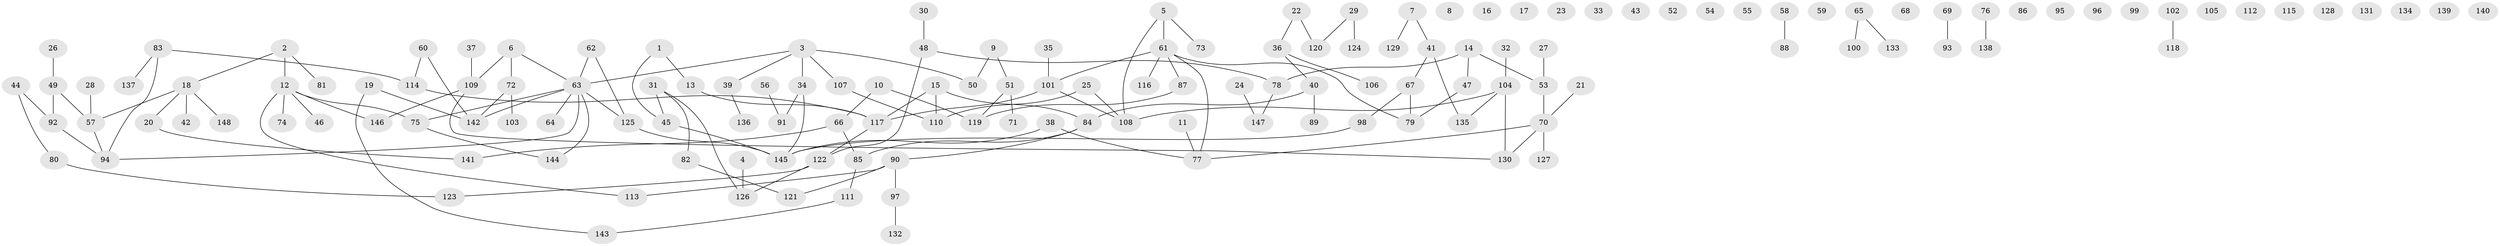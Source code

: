 // coarse degree distribution, {2: 0.11594202898550725, 7: 0.014492753623188406, 5: 0.08695652173913043, 1: 0.14492753623188406, 6: 0.028985507246376812, 3: 0.14492753623188406, 0: 0.4057971014492754, 4: 0.043478260869565216, 9: 0.014492753623188406}
// Generated by graph-tools (version 1.1) at 2025/16/03/04/25 18:16:29]
// undirected, 148 vertices, 146 edges
graph export_dot {
graph [start="1"]
  node [color=gray90,style=filled];
  1;
  2;
  3;
  4;
  5;
  6;
  7;
  8;
  9;
  10;
  11;
  12;
  13;
  14;
  15;
  16;
  17;
  18;
  19;
  20;
  21;
  22;
  23;
  24;
  25;
  26;
  27;
  28;
  29;
  30;
  31;
  32;
  33;
  34;
  35;
  36;
  37;
  38;
  39;
  40;
  41;
  42;
  43;
  44;
  45;
  46;
  47;
  48;
  49;
  50;
  51;
  52;
  53;
  54;
  55;
  56;
  57;
  58;
  59;
  60;
  61;
  62;
  63;
  64;
  65;
  66;
  67;
  68;
  69;
  70;
  71;
  72;
  73;
  74;
  75;
  76;
  77;
  78;
  79;
  80;
  81;
  82;
  83;
  84;
  85;
  86;
  87;
  88;
  89;
  90;
  91;
  92;
  93;
  94;
  95;
  96;
  97;
  98;
  99;
  100;
  101;
  102;
  103;
  104;
  105;
  106;
  107;
  108;
  109;
  110;
  111;
  112;
  113;
  114;
  115;
  116;
  117;
  118;
  119;
  120;
  121;
  122;
  123;
  124;
  125;
  126;
  127;
  128;
  129;
  130;
  131;
  132;
  133;
  134;
  135;
  136;
  137;
  138;
  139;
  140;
  141;
  142;
  143;
  144;
  145;
  146;
  147;
  148;
  1 -- 13;
  1 -- 45;
  2 -- 12;
  2 -- 18;
  2 -- 81;
  3 -- 34;
  3 -- 39;
  3 -- 50;
  3 -- 63;
  3 -- 107;
  4 -- 126;
  5 -- 61;
  5 -- 73;
  5 -- 108;
  6 -- 63;
  6 -- 72;
  6 -- 109;
  7 -- 41;
  7 -- 129;
  9 -- 50;
  9 -- 51;
  10 -- 66;
  10 -- 119;
  11 -- 77;
  12 -- 46;
  12 -- 74;
  12 -- 75;
  12 -- 113;
  12 -- 146;
  13 -- 117;
  14 -- 47;
  14 -- 53;
  14 -- 78;
  15 -- 84;
  15 -- 110;
  15 -- 117;
  18 -- 20;
  18 -- 42;
  18 -- 57;
  18 -- 148;
  19 -- 142;
  19 -- 143;
  20 -- 141;
  21 -- 70;
  22 -- 36;
  22 -- 120;
  24 -- 147;
  25 -- 108;
  25 -- 110;
  26 -- 49;
  27 -- 53;
  28 -- 57;
  29 -- 120;
  29 -- 124;
  30 -- 48;
  31 -- 45;
  31 -- 82;
  31 -- 126;
  32 -- 104;
  34 -- 91;
  34 -- 145;
  35 -- 101;
  36 -- 40;
  36 -- 106;
  37 -- 109;
  38 -- 77;
  38 -- 145;
  39 -- 136;
  40 -- 84;
  40 -- 89;
  41 -- 67;
  41 -- 135;
  44 -- 80;
  44 -- 92;
  45 -- 145;
  47 -- 79;
  48 -- 78;
  48 -- 122;
  49 -- 57;
  49 -- 92;
  51 -- 71;
  51 -- 119;
  53 -- 70;
  56 -- 91;
  57 -- 94;
  58 -- 88;
  60 -- 114;
  60 -- 142;
  61 -- 77;
  61 -- 79;
  61 -- 87;
  61 -- 101;
  61 -- 116;
  62 -- 63;
  62 -- 125;
  63 -- 64;
  63 -- 75;
  63 -- 94;
  63 -- 125;
  63 -- 142;
  63 -- 144;
  65 -- 100;
  65 -- 133;
  66 -- 85;
  66 -- 141;
  67 -- 79;
  67 -- 98;
  69 -- 93;
  70 -- 77;
  70 -- 127;
  70 -- 130;
  72 -- 103;
  72 -- 142;
  75 -- 144;
  76 -- 138;
  78 -- 147;
  80 -- 123;
  82 -- 121;
  83 -- 94;
  83 -- 114;
  83 -- 137;
  84 -- 85;
  84 -- 90;
  85 -- 111;
  87 -- 119;
  90 -- 97;
  90 -- 113;
  90 -- 121;
  92 -- 94;
  97 -- 132;
  98 -- 145;
  101 -- 108;
  101 -- 117;
  102 -- 118;
  104 -- 108;
  104 -- 130;
  104 -- 135;
  107 -- 110;
  109 -- 130;
  109 -- 146;
  111 -- 143;
  114 -- 117;
  117 -- 122;
  122 -- 123;
  122 -- 126;
  125 -- 145;
}
